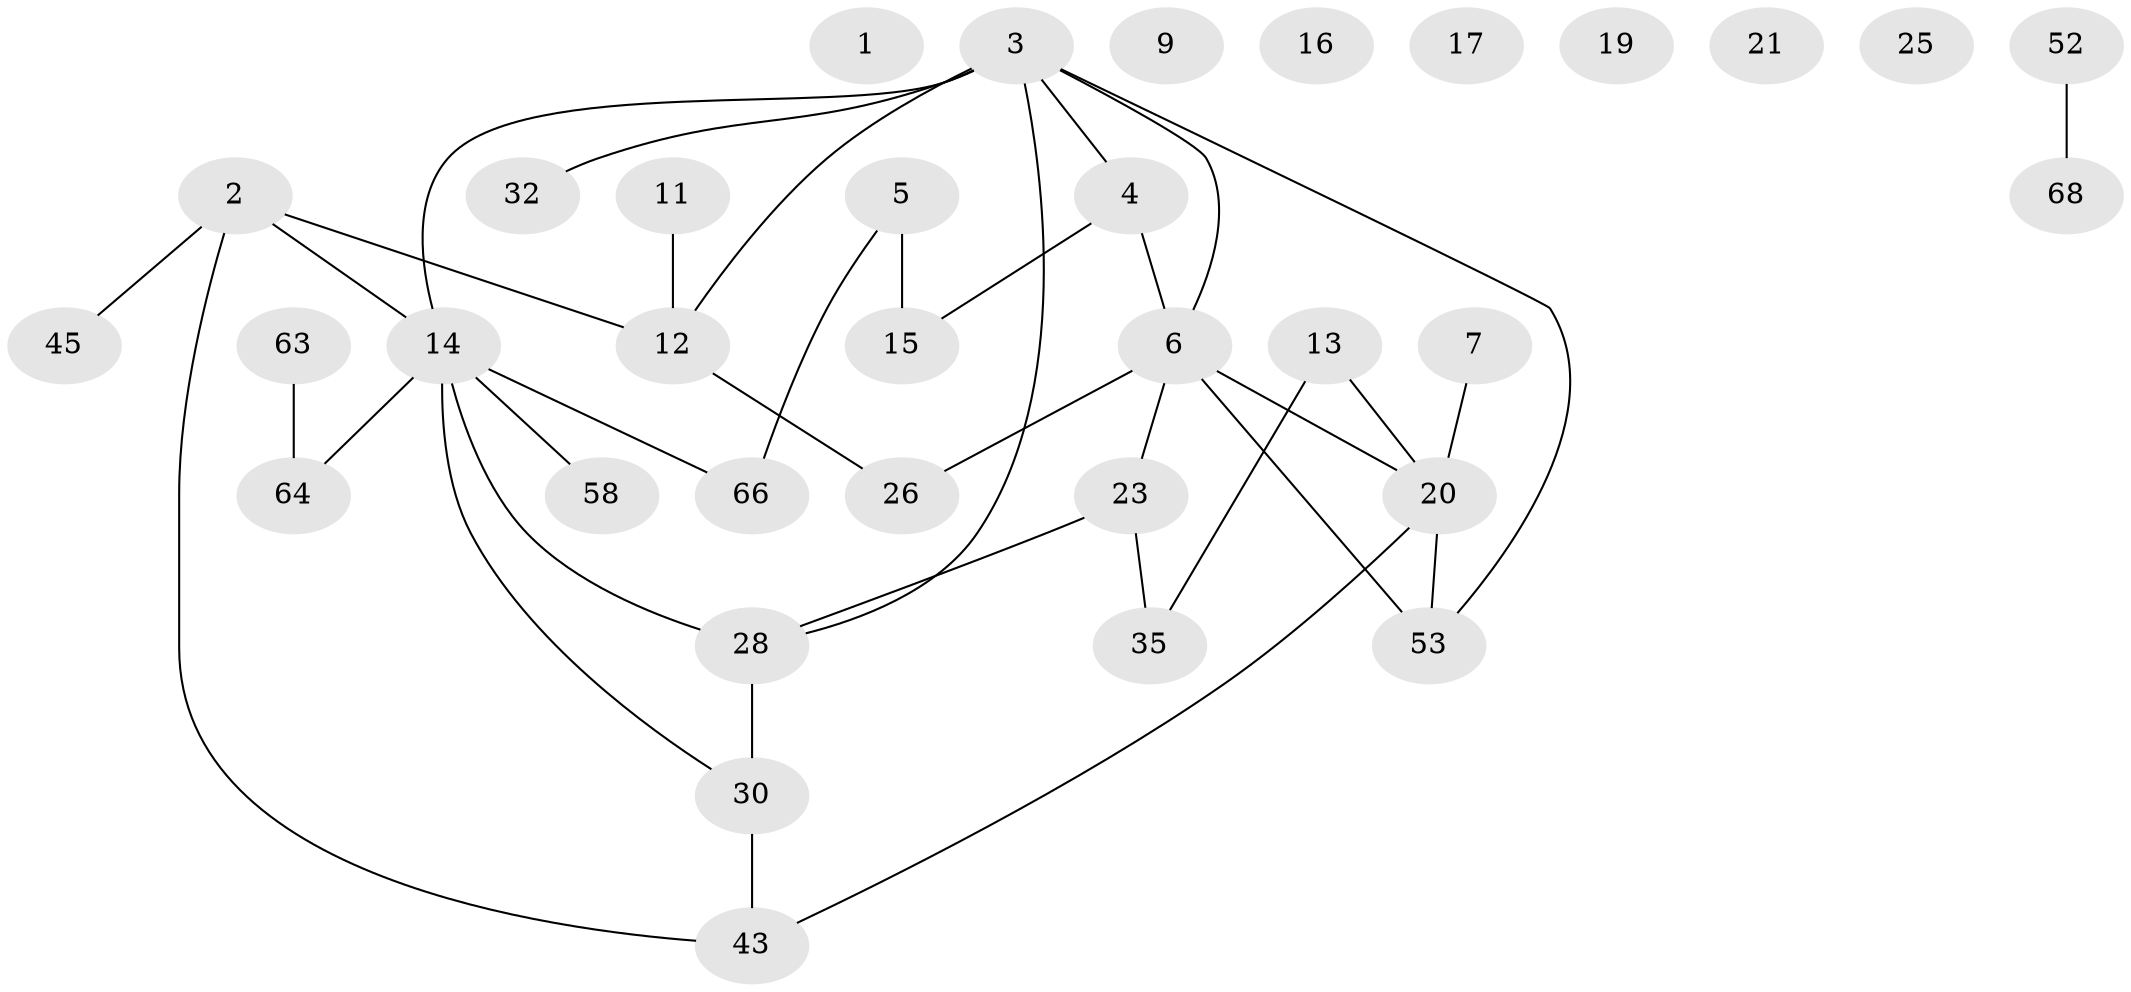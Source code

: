 // original degree distribution, {0: 0.057971014492753624, 2: 0.36231884057971014, 4: 0.08695652173913043, 5: 0.028985507246376812, 1: 0.2463768115942029, 3: 0.18840579710144928, 6: 0.028985507246376812}
// Generated by graph-tools (version 1.1) at 2025/16/03/04/25 18:16:30]
// undirected, 34 vertices, 37 edges
graph export_dot {
graph [start="1"]
  node [color=gray90,style=filled];
  1;
  2 [super="+38+65"];
  3 [super="+18+24+50+56"];
  4 [super="+29+36"];
  5 [super="+48"];
  6 [super="+10+31+39+49+67"];
  7 [super="+8"];
  9;
  11 [super="+42"];
  12 [super="+27+44"];
  13 [super="+37"];
  14 [super="+22+51+61"];
  15 [super="+41+55"];
  16;
  17 [super="+47"];
  19 [super="+62"];
  20 [super="+34+40"];
  21 [super="+46"];
  23 [super="+33+57"];
  25;
  26;
  28 [super="+54"];
  30 [super="+60+69"];
  32;
  35;
  43 [super="+59"];
  45;
  52;
  53;
  58;
  63;
  64;
  66;
  68;
  2 -- 43;
  2 -- 45;
  2 -- 12;
  2 -- 14;
  3 -- 32 [weight=2];
  3 -- 53;
  3 -- 4;
  3 -- 6 [weight=2];
  3 -- 12;
  3 -- 14;
  3 -- 28;
  4 -- 6;
  4 -- 15;
  5 -- 66;
  5 -- 15;
  6 -- 53 [weight=2];
  6 -- 23;
  6 -- 26;
  6 -- 20;
  7 -- 20;
  11 -- 12;
  12 -- 26;
  13 -- 35;
  13 -- 20;
  14 -- 64;
  14 -- 58;
  14 -- 66;
  14 -- 28;
  14 -- 30;
  20 -- 53;
  20 -- 43;
  23 -- 35;
  23 -- 28;
  28 -- 30 [weight=2];
  30 -- 43;
  52 -- 68;
  63 -- 64;
}
